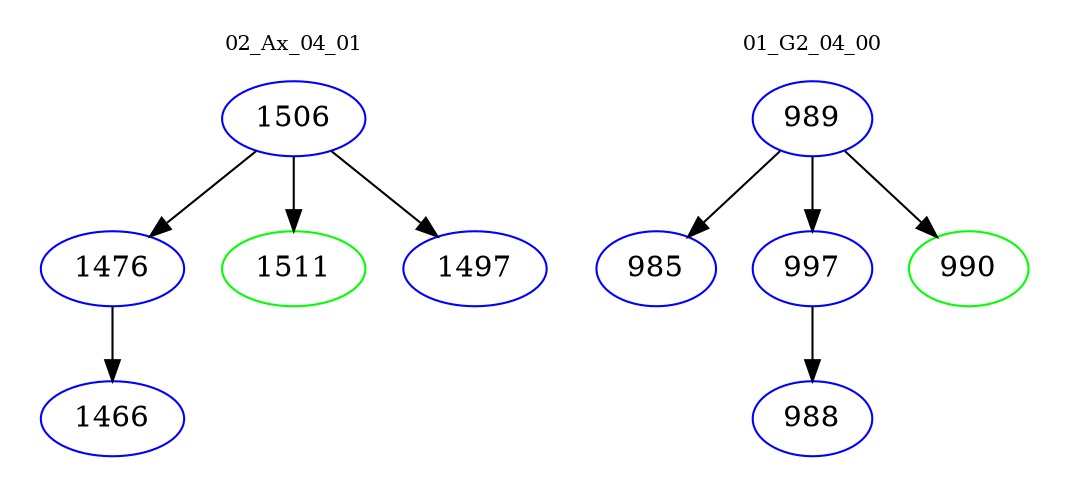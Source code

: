 digraph{
subgraph cluster_0 {
color = white
label = "02_Ax_04_01";
fontsize=10;
T0_1506 [label="1506", color="blue"]
T0_1506 -> T0_1476 [color="black"]
T0_1476 [label="1476", color="blue"]
T0_1476 -> T0_1466 [color="black"]
T0_1466 [label="1466", color="blue"]
T0_1506 -> T0_1511 [color="black"]
T0_1511 [label="1511", color="green"]
T0_1506 -> T0_1497 [color="black"]
T0_1497 [label="1497", color="blue"]
}
subgraph cluster_1 {
color = white
label = "01_G2_04_00";
fontsize=10;
T1_989 [label="989", color="blue"]
T1_989 -> T1_985 [color="black"]
T1_985 [label="985", color="blue"]
T1_989 -> T1_997 [color="black"]
T1_997 [label="997", color="blue"]
T1_997 -> T1_988 [color="black"]
T1_988 [label="988", color="blue"]
T1_989 -> T1_990 [color="black"]
T1_990 [label="990", color="green"]
}
}

